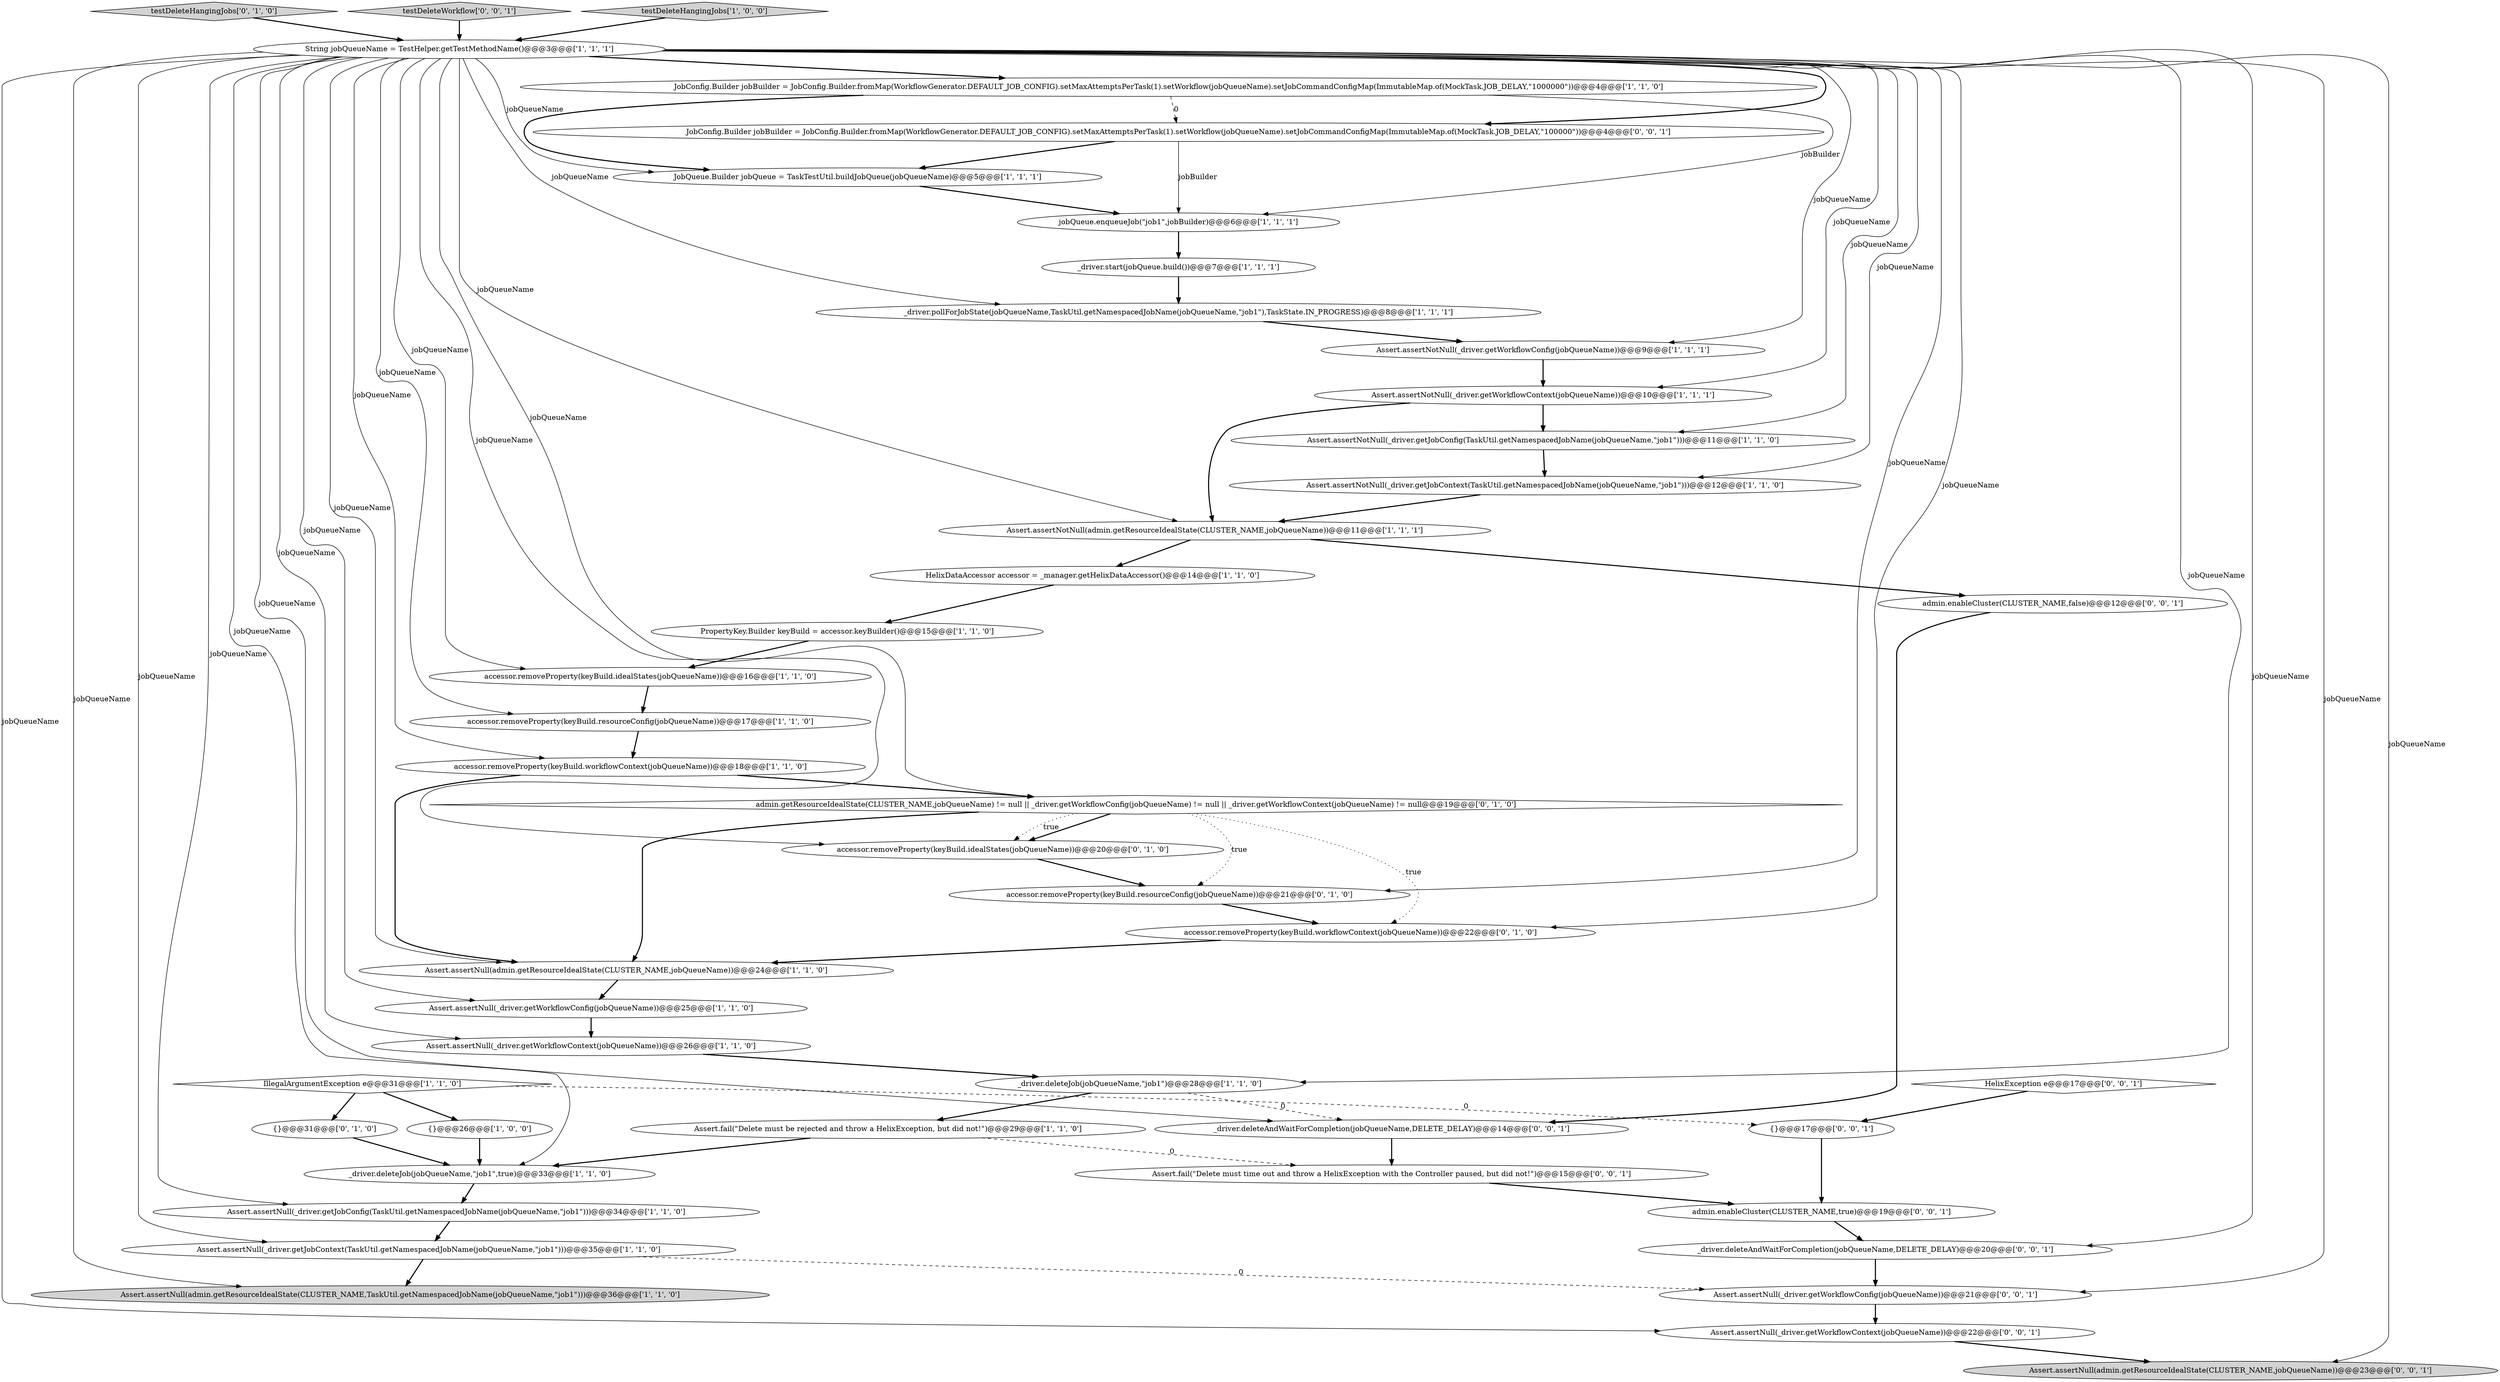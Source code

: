 digraph {
43 [style = filled, label = "_driver.deleteAndWaitForCompletion(jobQueueName,DELETE_DELAY)@@@20@@@['0', '0', '1']", fillcolor = white, shape = ellipse image = "AAA0AAABBB3BBB"];
4 [style = filled, label = "Assert.assertNull(admin.getResourceIdealState(CLUSTER_NAME,TaskUtil.getNamespacedJobName(jobQueueName,\"job1\")))@@@36@@@['1', '1', '0']", fillcolor = lightgray, shape = ellipse image = "AAA0AAABBB1BBB"];
17 [style = filled, label = "String jobQueueName = TestHelper.getTestMethodName()@@@3@@@['1', '1', '1']", fillcolor = white, shape = ellipse image = "AAA0AAABBB1BBB"];
1 [style = filled, label = "jobQueue.enqueueJob(\"job1\",jobBuilder)@@@6@@@['1', '1', '1']", fillcolor = white, shape = ellipse image = "AAA0AAABBB1BBB"];
33 [style = filled, label = "accessor.removeProperty(keyBuild.resourceConfig(jobQueueName))@@@21@@@['0', '1', '0']", fillcolor = white, shape = ellipse image = "AAA1AAABBB2BBB"];
31 [style = filled, label = "admin.getResourceIdealState(CLUSTER_NAME,jobQueueName) != null || _driver.getWorkflowConfig(jobQueueName) != null || _driver.getWorkflowContext(jobQueueName) != null@@@19@@@['0', '1', '0']", fillcolor = white, shape = diamond image = "AAA1AAABBB2BBB"];
39 [style = filled, label = "_driver.deleteAndWaitForCompletion(jobQueueName,DELETE_DELAY)@@@14@@@['0', '0', '1']", fillcolor = white, shape = ellipse image = "AAA0AAABBB3BBB"];
26 [style = filled, label = "Assert.assertNotNull(_driver.getWorkflowConfig(jobQueueName))@@@9@@@['1', '1', '1']", fillcolor = white, shape = ellipse image = "AAA0AAABBB1BBB"];
0 [style = filled, label = "Assert.assertNull(_driver.getWorkflowContext(jobQueueName))@@@26@@@['1', '1', '0']", fillcolor = white, shape = ellipse image = "AAA0AAABBB1BBB"];
38 [style = filled, label = "Assert.assertNull(_driver.getWorkflowConfig(jobQueueName))@@@21@@@['0', '0', '1']", fillcolor = white, shape = ellipse image = "AAA0AAABBB3BBB"];
11 [style = filled, label = "Assert.assertNull(_driver.getJobContext(TaskUtil.getNamespacedJobName(jobQueueName,\"job1\")))@@@35@@@['1', '1', '0']", fillcolor = white, shape = ellipse image = "AAA0AAABBB1BBB"];
13 [style = filled, label = "Assert.assertNotNull(_driver.getJobContext(TaskUtil.getNamespacedJobName(jobQueueName,\"job1\")))@@@12@@@['1', '1', '0']", fillcolor = white, shape = ellipse image = "AAA0AAABBB1BBB"];
25 [style = filled, label = "HelixDataAccessor accessor = _manager.getHelixDataAccessor()@@@14@@@['1', '1', '0']", fillcolor = white, shape = ellipse image = "AAA0AAABBB1BBB"];
42 [style = filled, label = "Assert.assertNull(admin.getResourceIdealState(CLUSTER_NAME,jobQueueName))@@@23@@@['0', '0', '1']", fillcolor = lightgray, shape = ellipse image = "AAA0AAABBB3BBB"];
29 [style = filled, label = "accessor.removeProperty(keyBuild.idealStates(jobQueueName))@@@20@@@['0', '1', '0']", fillcolor = white, shape = ellipse image = "AAA1AAABBB2BBB"];
14 [style = filled, label = "Assert.assertNull(_driver.getWorkflowConfig(jobQueueName))@@@25@@@['1', '1', '0']", fillcolor = white, shape = ellipse image = "AAA0AAABBB1BBB"];
12 [style = filled, label = "{}@@@26@@@['1', '0', '0']", fillcolor = white, shape = ellipse image = "AAA0AAABBB1BBB"];
7 [style = filled, label = "_driver.pollForJobState(jobQueueName,TaskUtil.getNamespacedJobName(jobQueueName,\"job1\"),TaskState.IN_PROGRESS)@@@8@@@['1', '1', '1']", fillcolor = white, shape = ellipse image = "AAA0AAABBB1BBB"];
28 [style = filled, label = "accessor.removeProperty(keyBuild.workflowContext(jobQueueName))@@@22@@@['0', '1', '0']", fillcolor = white, shape = ellipse image = "AAA1AAABBB2BBB"];
32 [style = filled, label = "testDeleteHangingJobs['0', '1', '0']", fillcolor = lightgray, shape = diamond image = "AAA0AAABBB2BBB"];
10 [style = filled, label = "_driver.deleteJob(jobQueueName,\"job1\")@@@28@@@['1', '1', '0']", fillcolor = white, shape = ellipse image = "AAA0AAABBB1BBB"];
20 [style = filled, label = "JobQueue.Builder jobQueue = TaskTestUtil.buildJobQueue(jobQueueName)@@@5@@@['1', '1', '1']", fillcolor = white, shape = ellipse image = "AAA0AAABBB1BBB"];
24 [style = filled, label = "accessor.removeProperty(keyBuild.workflowContext(jobQueueName))@@@18@@@['1', '1', '0']", fillcolor = white, shape = ellipse image = "AAA0AAABBB1BBB"];
27 [style = filled, label = "JobConfig.Builder jobBuilder = JobConfig.Builder.fromMap(WorkflowGenerator.DEFAULT_JOB_CONFIG).setMaxAttemptsPerTask(1).setWorkflow(jobQueueName).setJobCommandConfigMap(ImmutableMap.of(MockTask.JOB_DELAY,\"1000000\"))@@@4@@@['1', '1', '0']", fillcolor = white, shape = ellipse image = "AAA0AAABBB1BBB"];
3 [style = filled, label = "Assert.fail(\"Delete must be rejected and throw a HelixException, but did not!\")@@@29@@@['1', '1', '0']", fillcolor = white, shape = ellipse image = "AAA0AAABBB1BBB"];
21 [style = filled, label = "IllegalArgumentException e@@@31@@@['1', '1', '0']", fillcolor = white, shape = diamond image = "AAA0AAABBB1BBB"];
36 [style = filled, label = "admin.enableCluster(CLUSTER_NAME,false)@@@12@@@['0', '0', '1']", fillcolor = white, shape = ellipse image = "AAA0AAABBB3BBB"];
22 [style = filled, label = "_driver.deleteJob(jobQueueName,\"job1\",true)@@@33@@@['1', '1', '0']", fillcolor = white, shape = ellipse image = "AAA0AAABBB1BBB"];
45 [style = filled, label = "testDeleteWorkflow['0', '0', '1']", fillcolor = lightgray, shape = diamond image = "AAA0AAABBB3BBB"];
2 [style = filled, label = "testDeleteHangingJobs['1', '0', '0']", fillcolor = lightgray, shape = diamond image = "AAA0AAABBB1BBB"];
18 [style = filled, label = "_driver.start(jobQueue.build())@@@7@@@['1', '1', '1']", fillcolor = white, shape = ellipse image = "AAA0AAABBB1BBB"];
8 [style = filled, label = "accessor.removeProperty(keyBuild.resourceConfig(jobQueueName))@@@17@@@['1', '1', '0']", fillcolor = white, shape = ellipse image = "AAA0AAABBB1BBB"];
23 [style = filled, label = "Assert.assertNotNull(admin.getResourceIdealState(CLUSTER_NAME,jobQueueName))@@@11@@@['1', '1', '1']", fillcolor = white, shape = ellipse image = "AAA0AAABBB1BBB"];
35 [style = filled, label = "admin.enableCluster(CLUSTER_NAME,true)@@@19@@@['0', '0', '1']", fillcolor = white, shape = ellipse image = "AAA0AAABBB3BBB"];
41 [style = filled, label = "JobConfig.Builder jobBuilder = JobConfig.Builder.fromMap(WorkflowGenerator.DEFAULT_JOB_CONFIG).setMaxAttemptsPerTask(1).setWorkflow(jobQueueName).setJobCommandConfigMap(ImmutableMap.of(MockTask.JOB_DELAY,\"100000\"))@@@4@@@['0', '0', '1']", fillcolor = white, shape = ellipse image = "AAA0AAABBB3BBB"];
40 [style = filled, label = "Assert.fail(\"Delete must time out and throw a HelixException with the Controller paused, but did not!\")@@@15@@@['0', '0', '1']", fillcolor = white, shape = ellipse image = "AAA0AAABBB3BBB"];
9 [style = filled, label = "Assert.assertNull(admin.getResourceIdealState(CLUSTER_NAME,jobQueueName))@@@24@@@['1', '1', '0']", fillcolor = white, shape = ellipse image = "AAA0AAABBB1BBB"];
16 [style = filled, label = "Assert.assertNotNull(_driver.getWorkflowContext(jobQueueName))@@@10@@@['1', '1', '1']", fillcolor = white, shape = ellipse image = "AAA0AAABBB1BBB"];
44 [style = filled, label = "{}@@@17@@@['0', '0', '1']", fillcolor = white, shape = ellipse image = "AAA0AAABBB3BBB"];
34 [style = filled, label = "Assert.assertNull(_driver.getWorkflowContext(jobQueueName))@@@22@@@['0', '0', '1']", fillcolor = white, shape = ellipse image = "AAA0AAABBB3BBB"];
37 [style = filled, label = "HelixException e@@@17@@@['0', '0', '1']", fillcolor = white, shape = diamond image = "AAA0AAABBB3BBB"];
5 [style = filled, label = "Assert.assertNotNull(_driver.getJobConfig(TaskUtil.getNamespacedJobName(jobQueueName,\"job1\")))@@@11@@@['1', '1', '0']", fillcolor = white, shape = ellipse image = "AAA0AAABBB1BBB"];
15 [style = filled, label = "Assert.assertNull(_driver.getJobConfig(TaskUtil.getNamespacedJobName(jobQueueName,\"job1\")))@@@34@@@['1', '1', '0']", fillcolor = white, shape = ellipse image = "AAA0AAABBB1BBB"];
30 [style = filled, label = "{}@@@31@@@['0', '1', '0']", fillcolor = white, shape = ellipse image = "AAA0AAABBB2BBB"];
6 [style = filled, label = "PropertyKey.Builder keyBuild = accessor.keyBuilder()@@@15@@@['1', '1', '0']", fillcolor = white, shape = ellipse image = "AAA0AAABBB1BBB"];
19 [style = filled, label = "accessor.removeProperty(keyBuild.idealStates(jobQueueName))@@@16@@@['1', '1', '0']", fillcolor = white, shape = ellipse image = "AAA0AAABBB1BBB"];
11->4 [style = bold, label=""];
17->31 [style = solid, label="jobQueueName"];
17->33 [style = solid, label="jobQueueName"];
31->28 [style = dotted, label="true"];
19->8 [style = bold, label=""];
17->0 [style = solid, label="jobQueueName"];
1->18 [style = bold, label=""];
14->0 [style = bold, label=""];
6->19 [style = bold, label=""];
20->1 [style = bold, label=""];
10->3 [style = bold, label=""];
5->13 [style = bold, label=""];
2->17 [style = bold, label=""];
11->38 [style = dashed, label="0"];
16->23 [style = bold, label=""];
41->1 [style = solid, label="jobBuilder"];
17->34 [style = solid, label="jobQueueName"];
9->14 [style = bold, label=""];
17->42 [style = solid, label="jobQueueName"];
16->5 [style = bold, label=""];
17->43 [style = solid, label="jobQueueName"];
31->29 [style = bold, label=""];
40->35 [style = bold, label=""];
29->33 [style = bold, label=""];
34->42 [style = bold, label=""];
17->20 [style = solid, label="jobQueueName"];
10->39 [style = dashed, label="0"];
17->27 [style = bold, label=""];
26->16 [style = bold, label=""];
31->33 [style = dotted, label="true"];
17->10 [style = solid, label="jobQueueName"];
38->34 [style = bold, label=""];
17->11 [style = solid, label="jobQueueName"];
21->44 [style = dashed, label="0"];
17->29 [style = solid, label="jobQueueName"];
3->40 [style = dashed, label="0"];
27->20 [style = bold, label=""];
17->38 [style = solid, label="jobQueueName"];
17->26 [style = solid, label="jobQueueName"];
3->22 [style = bold, label=""];
17->39 [style = solid, label="jobQueueName"];
17->19 [style = solid, label="jobQueueName"];
17->4 [style = solid, label="jobQueueName"];
17->41 [style = bold, label=""];
17->14 [style = solid, label="jobQueueName"];
28->9 [style = bold, label=""];
23->25 [style = bold, label=""];
35->43 [style = bold, label=""];
13->23 [style = bold, label=""];
21->30 [style = bold, label=""];
27->41 [style = dashed, label="0"];
17->9 [style = solid, label="jobQueueName"];
17->22 [style = solid, label="jobQueueName"];
24->31 [style = bold, label=""];
15->11 [style = bold, label=""];
24->9 [style = bold, label=""];
8->24 [style = bold, label=""];
17->8 [style = solid, label="jobQueueName"];
25->6 [style = bold, label=""];
17->28 [style = solid, label="jobQueueName"];
18->7 [style = bold, label=""];
17->15 [style = solid, label="jobQueueName"];
17->23 [style = solid, label="jobQueueName"];
31->9 [style = bold, label=""];
37->44 [style = bold, label=""];
27->1 [style = solid, label="jobBuilder"];
30->22 [style = bold, label=""];
7->26 [style = bold, label=""];
22->15 [style = bold, label=""];
33->28 [style = bold, label=""];
44->35 [style = bold, label=""];
21->12 [style = bold, label=""];
12->22 [style = bold, label=""];
0->10 [style = bold, label=""];
17->13 [style = solid, label="jobQueueName"];
32->17 [style = bold, label=""];
17->5 [style = solid, label="jobQueueName"];
23->36 [style = bold, label=""];
17->7 [style = solid, label="jobQueueName"];
45->17 [style = bold, label=""];
31->29 [style = dotted, label="true"];
17->16 [style = solid, label="jobQueueName"];
39->40 [style = bold, label=""];
43->38 [style = bold, label=""];
41->20 [style = bold, label=""];
36->39 [style = bold, label=""];
17->24 [style = solid, label="jobQueueName"];
}
